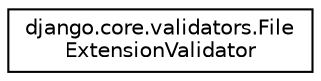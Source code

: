 digraph "Graphical Class Hierarchy"
{
 // LATEX_PDF_SIZE
  edge [fontname="Helvetica",fontsize="10",labelfontname="Helvetica",labelfontsize="10"];
  node [fontname="Helvetica",fontsize="10",shape=record];
  rankdir="LR";
  Node0 [label="django.core.validators.File\lExtensionValidator",height=0.2,width=0.4,color="black", fillcolor="white", style="filled",URL="$classdjango_1_1core_1_1validators_1_1_file_extension_validator.html",tooltip=" "];
}
